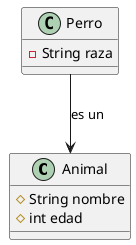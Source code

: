 @startuml
Class Animal{
    # String nombre
    # int edad
}

Class Perro{
    - String raza
}

Perro --> Animal : es un
@enduml
